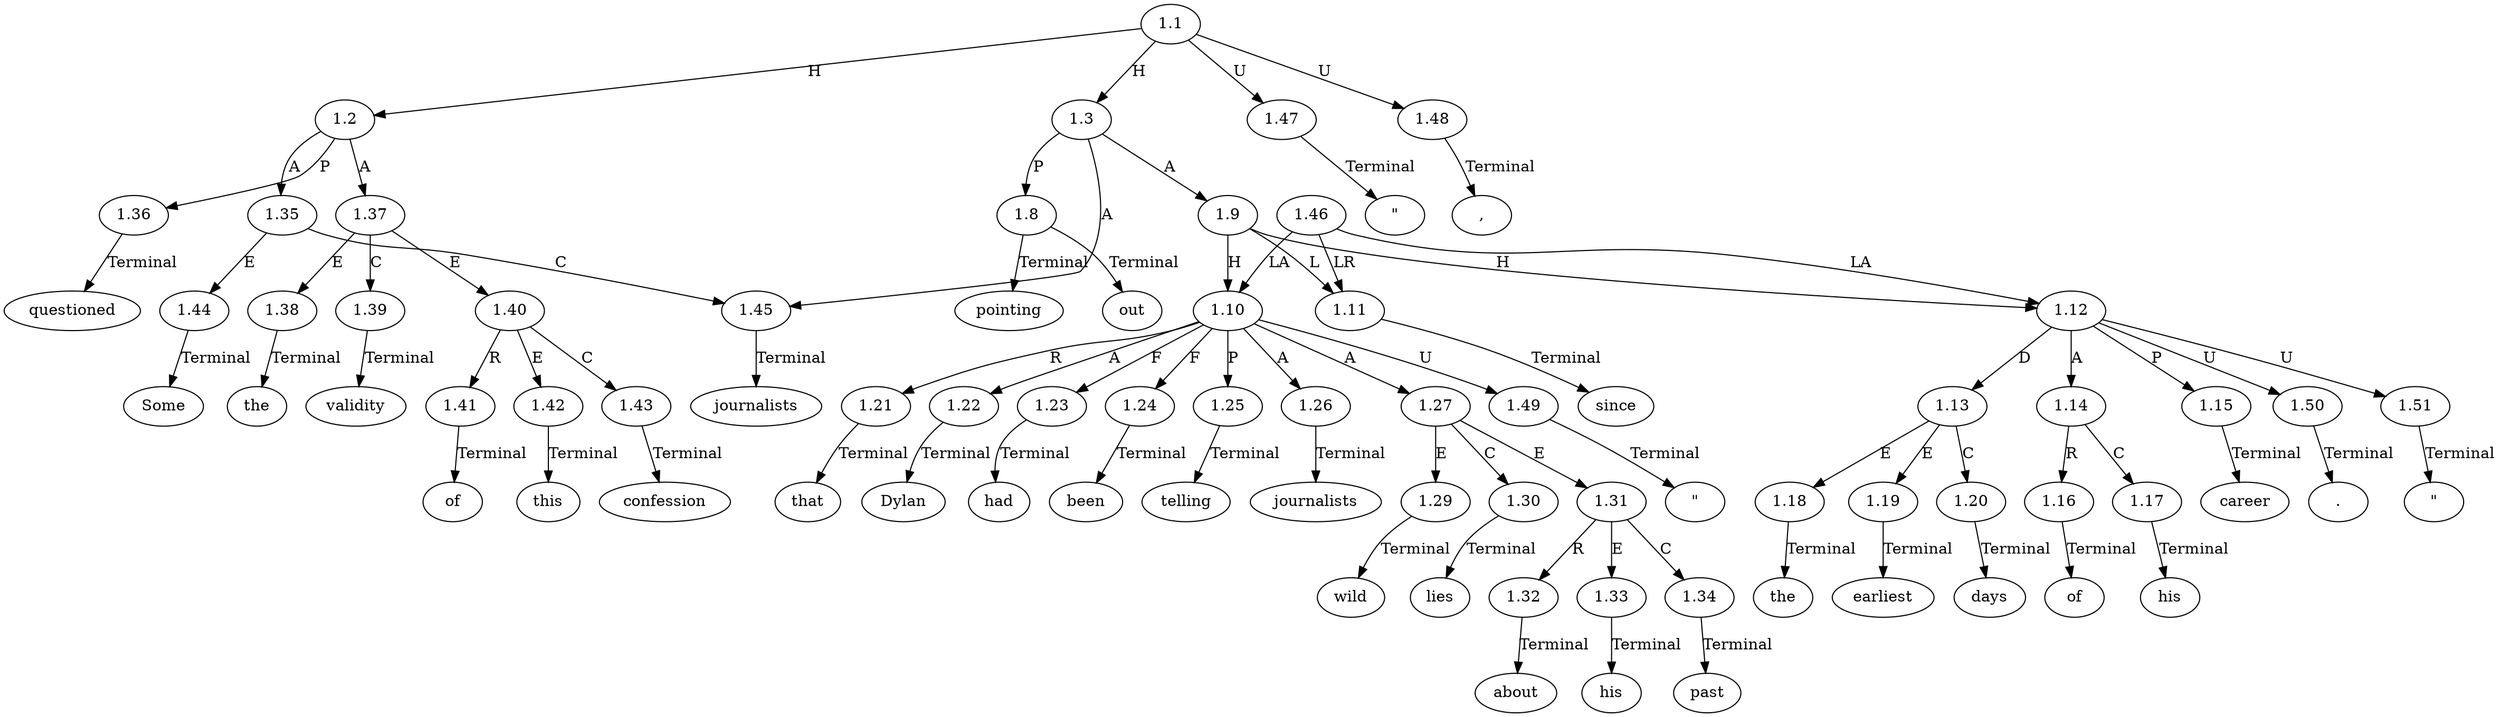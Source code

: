 // Graph
digraph {
	0.1 [label="\"" ordering=out]
	0.10 [label="," ordering=out]
	0.11 [label=pointing ordering=out]
	0.12 [label=out ordering=out]
	0.13 [label=that ordering=out]
	0.14 [label=Dylan ordering=out]
	0.15 [label=had ordering=out]
	0.16 [label="\"" ordering=out]
	0.17 [label=been ordering=out]
	0.18 [label=telling ordering=out]
	0.19 [label=journalists ordering=out]
	0.2 [label=Some ordering=out]
	0.20 [label=wild ordering=out]
	0.21 [label=lies ordering=out]
	0.22 [label=about ordering=out]
	0.23 [label=his ordering=out]
	0.24 [label=past ordering=out]
	0.25 [label=since ordering=out]
	0.26 [label=the ordering=out]
	0.27 [label=earliest ordering=out]
	0.28 [label=days ordering=out]
	0.29 [label=of ordering=out]
	0.3 [label=journalists ordering=out]
	0.30 [label=his ordering=out]
	0.31 [label=career ordering=out]
	0.32 [label="." ordering=out]
	0.33 [label="\"" ordering=out]
	0.4 [label=questioned ordering=out]
	0.5 [label=the ordering=out]
	0.6 [label=validity ordering=out]
	0.7 [label=of ordering=out]
	0.8 [label=this ordering=out]
	0.9 [label=confession ordering=out]
	1.1 [label=1.1 ordering=out]
	1.2 [label=1.2 ordering=out]
	1.3 [label=1.3 ordering=out]
	1.8 [label=1.8 ordering=out]
	1.9 [label=1.9 ordering=out]
	1.10 [label=1.10 ordering=out]
	1.11 [label=1.11 ordering=out]
	1.12 [label=1.12 ordering=out]
	1.13 [label=1.13 ordering=out]
	1.14 [label=1.14 ordering=out]
	1.15 [label=1.15 ordering=out]
	1.16 [label=1.16 ordering=out]
	1.17 [label=1.17 ordering=out]
	1.18 [label=1.18 ordering=out]
	1.19 [label=1.19 ordering=out]
	1.20 [label=1.20 ordering=out]
	1.21 [label=1.21 ordering=out]
	1.22 [label=1.22 ordering=out]
	1.23 [label=1.23 ordering=out]
	1.24 [label=1.24 ordering=out]
	1.25 [label=1.25 ordering=out]
	1.26 [label=1.26 ordering=out]
	1.27 [label=1.27 ordering=out]
	1.29 [label=1.29 ordering=out]
	1.30 [label=1.30 ordering=out]
	1.31 [label=1.31 ordering=out]
	1.32 [label=1.32 ordering=out]
	1.33 [label=1.33 ordering=out]
	1.34 [label=1.34 ordering=out]
	1.35 [label=1.35 ordering=out]
	1.36 [label=1.36 ordering=out]
	1.37 [label=1.37 ordering=out]
	1.38 [label=1.38 ordering=out]
	1.39 [label=1.39 ordering=out]
	1.40 [label=1.40 ordering=out]
	1.41 [label=1.41 ordering=out]
	1.42 [label=1.42 ordering=out]
	1.43 [label=1.43 ordering=out]
	1.44 [label=1.44 ordering=out]
	1.45 [label=1.45 ordering=out]
	1.46 [label=1.46 ordering=out]
	1.47 [label=1.47 ordering=out]
	1.48 [label=1.48 ordering=out]
	1.49 [label=1.49 ordering=out]
	1.50 [label=1.50 ordering=out]
	1.51 [label=1.51 ordering=out]
	1.1 -> 1.2 [label=H ordering=out]
	1.1 -> 1.3 [label=H ordering=out]
	1.1 -> 1.47 [label=U ordering=out]
	1.1 -> 1.48 [label=U ordering=out]
	1.2 -> 1.35 [label=A ordering=out]
	1.2 -> 1.36 [label=P ordering=out]
	1.2 -> 1.37 [label=A ordering=out]
	1.3 -> 1.8 [label=P ordering=out]
	1.3 -> 1.9 [label=A ordering=out]
	1.3 -> 1.45 [label=A ordering=out]
	1.8 -> 0.11 [label=Terminal ordering=out]
	1.8 -> 0.12 [label=Terminal ordering=out]
	1.9 -> 1.10 [label=H ordering=out]
	1.9 -> 1.11 [label=L ordering=out]
	1.9 -> 1.12 [label=H ordering=out]
	1.10 -> 1.21 [label=R ordering=out]
	1.10 -> 1.22 [label=A ordering=out]
	1.10 -> 1.23 [label=F ordering=out]
	1.10 -> 1.24 [label=F ordering=out]
	1.10 -> 1.25 [label=P ordering=out]
	1.10 -> 1.26 [label=A ordering=out]
	1.10 -> 1.27 [label=A ordering=out]
	1.10 -> 1.49 [label=U ordering=out]
	1.11 -> 0.25 [label=Terminal ordering=out]
	1.12 -> 1.13 [label=D ordering=out]
	1.12 -> 1.14 [label=A ordering=out]
	1.12 -> 1.15 [label=P ordering=out]
	1.12 -> 1.50 [label=U ordering=out]
	1.12 -> 1.51 [label=U ordering=out]
	1.13 -> 1.18 [label=E ordering=out]
	1.13 -> 1.19 [label=E ordering=out]
	1.13 -> 1.20 [label=C ordering=out]
	1.14 -> 1.16 [label=R ordering=out]
	1.14 -> 1.17 [label=C ordering=out]
	1.15 -> 0.31 [label=Terminal ordering=out]
	1.16 -> 0.29 [label=Terminal ordering=out]
	1.17 -> 0.30 [label=Terminal ordering=out]
	1.18 -> 0.26 [label=Terminal ordering=out]
	1.19 -> 0.27 [label=Terminal ordering=out]
	1.20 -> 0.28 [label=Terminal ordering=out]
	1.21 -> 0.13 [label=Terminal ordering=out]
	1.22 -> 0.14 [label=Terminal ordering=out]
	1.23 -> 0.15 [label=Terminal ordering=out]
	1.24 -> 0.17 [label=Terminal ordering=out]
	1.25 -> 0.18 [label=Terminal ordering=out]
	1.26 -> 0.19 [label=Terminal ordering=out]
	1.27 -> 1.29 [label=E ordering=out]
	1.27 -> 1.30 [label=C ordering=out]
	1.27 -> 1.31 [label=E ordering=out]
	1.29 -> 0.20 [label=Terminal ordering=out]
	1.30 -> 0.21 [label=Terminal ordering=out]
	1.31 -> 1.32 [label=R ordering=out]
	1.31 -> 1.33 [label=E ordering=out]
	1.31 -> 1.34 [label=C ordering=out]
	1.32 -> 0.22 [label=Terminal ordering=out]
	1.33 -> 0.23 [label=Terminal ordering=out]
	1.34 -> 0.24 [label=Terminal ordering=out]
	1.35 -> 1.44 [label=E ordering=out]
	1.35 -> 1.45 [label=C ordering=out]
	1.36 -> 0.4 [label=Terminal ordering=out]
	1.37 -> 1.38 [label=E ordering=out]
	1.37 -> 1.39 [label=C ordering=out]
	1.37 -> 1.40 [label=E ordering=out]
	1.38 -> 0.5 [label=Terminal ordering=out]
	1.39 -> 0.6 [label=Terminal ordering=out]
	1.40 -> 1.41 [label=R ordering=out]
	1.40 -> 1.42 [label=E ordering=out]
	1.40 -> 1.43 [label=C ordering=out]
	1.41 -> 0.7 [label=Terminal ordering=out]
	1.42 -> 0.8 [label=Terminal ordering=out]
	1.43 -> 0.9 [label=Terminal ordering=out]
	1.44 -> 0.2 [label=Terminal ordering=out]
	1.45 -> 0.3 [label=Terminal ordering=out]
	1.46 -> 1.10 [label=LA ordering=out]
	1.46 -> 1.11 [label=LR ordering=out]
	1.46 -> 1.12 [label=LA ordering=out]
	1.47 -> 0.1 [label=Terminal ordering=out]
	1.48 -> 0.10 [label=Terminal ordering=out]
	1.49 -> 0.16 [label=Terminal ordering=out]
	1.50 -> 0.32 [label=Terminal ordering=out]
	1.51 -> 0.33 [label=Terminal ordering=out]
}

